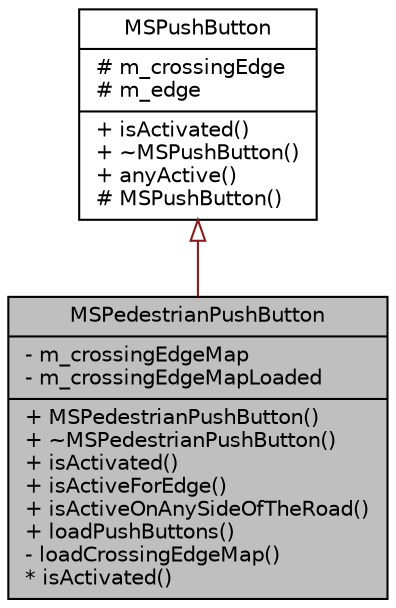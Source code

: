 digraph "MSPedestrianPushButton"
{
  edge [fontname="Helvetica",fontsize="10",labelfontname="Helvetica",labelfontsize="10"];
  node [fontname="Helvetica",fontsize="10",shape=record];
  Node0 [label="{MSPedestrianPushButton\n|- m_crossingEdgeMap\l- m_crossingEdgeMapLoaded\l|+ MSPedestrianPushButton()\l+ ~MSPedestrianPushButton()\l+ isActivated()\l+ isActiveForEdge()\l+ isActiveOnAnySideOfTheRoad()\l+ loadPushButtons()\l- loadCrossingEdgeMap()\l* isActivated()\l}",height=0.2,width=0.4,color="black", fillcolor="grey75", style="filled", fontcolor="black"];
  Node1 -> Node0 [dir="back",color="firebrick4",fontsize="10",style="solid",arrowtail="onormal",fontname="Helvetica"];
  Node1 [label="{MSPushButton\n|# m_crossingEdge\l# m_edge\l|+ isActivated()\l+ ~MSPushButton()\l+ anyActive()\l# MSPushButton()\l}",height=0.2,width=0.4,color="black", fillcolor="white", style="filled",URL="$da/de2/class_m_s_push_button.html"];
}
